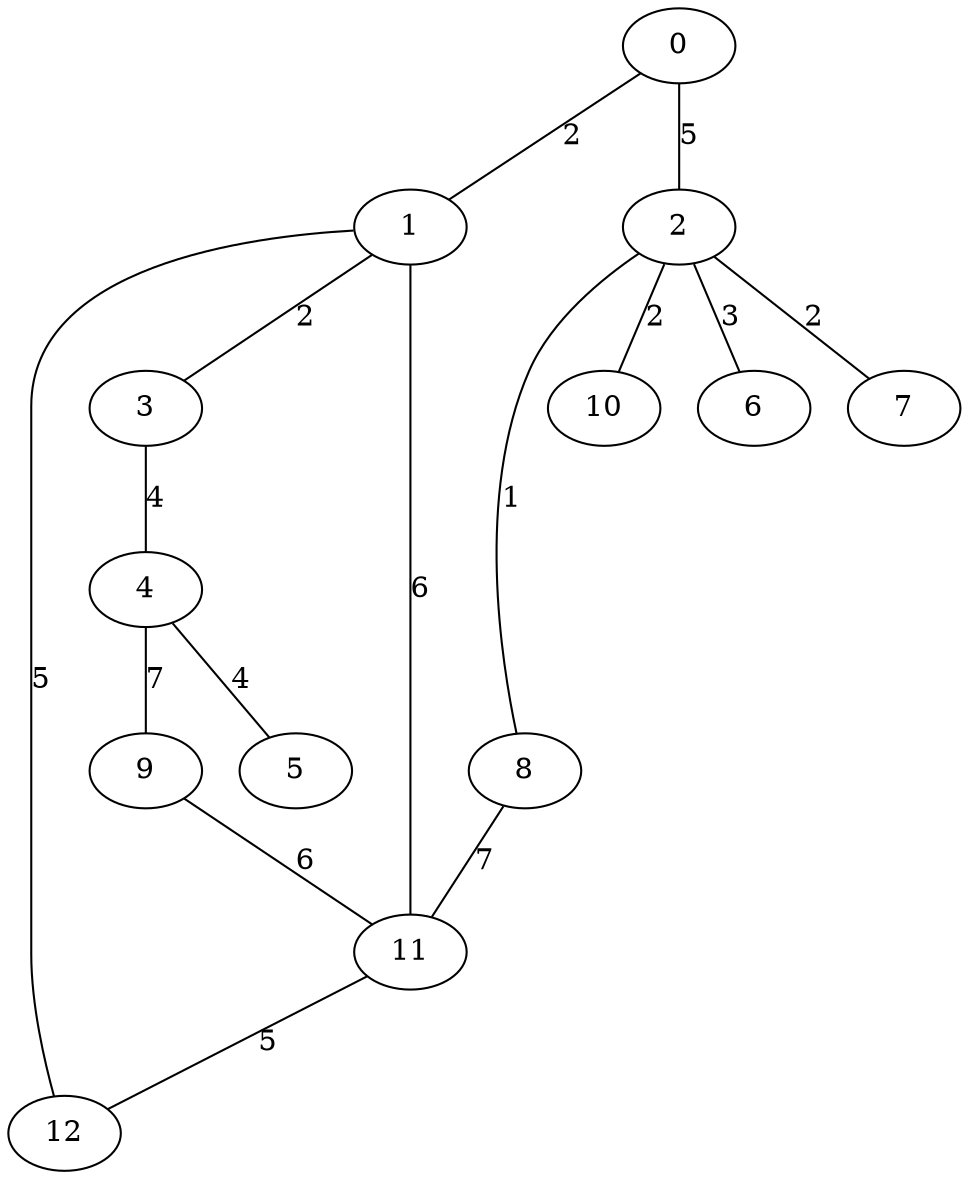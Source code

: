 graph g {
  0 [ habit = 4, size = 232, x = 7, y = 4 ]
  1 [ habit = 4, size = 492, x = 6, y = 6 ]
  2 [ habit = 5, size = 195, x = 5, y = 2 ]
  3 [ habit = 10, size = 405, x = 8, y = 7 ]
  4 [ base = 1, habit = 4, size = 399, x = 8, y = 9 ]
  5 [ habit = 5, size = 241, x = 10, y = 10 ]
  6 [ habit = 2, size = 218, x = 2, y = 1 ]
  7 [ base = 2, habit = 1, size = 445, x = 5, y = 1 ]
  8 [ habit = 9, size = 326, x = 2, y = 3 ]
  9 [ habit = 5, size = 364, x = 3, y = 8 ]
  10 [ habit = 8, size = 283, x = 8, y = 2 ]
  11 [ habit = 10, size = 75, x = 2, y = 6 ]
  12 [ habit = 1, size = 337, x = 1, y = 7 ]

  0 -- 1 [ label = 2, weight = 2 ]
  0 -- 2 [ label = 5, weight = 5 ]
  1 -- 3 [ label = 2, weight = 2 ]
  1 -- 11 [ label = 6, weight = 6 ]
  1 -- 12 [ label = 5, weight = 5 ]
  2 -- 8 [ label = 1, weight = 1 ]
  2 -- 10 [ label = 2, weight = 2 ]
  2 -- 6 [ label = 3, weight = 3 ]
  2 -- 7 [ label = 2, weight = 2 ]
  3 -- 4 [ label = 4, weight = 4 ]
  4 -- 9 [ label = 7, weight = 7 ]
  4 -- 5 [ label = 4, weight = 4 ]
  8 -- 11 [ label = 7, weight = 7 ]
  9 -- 11 [ label = 6, weight = 6 ]
  11 -- 12 [ label = 5, weight = 5 ]
}
